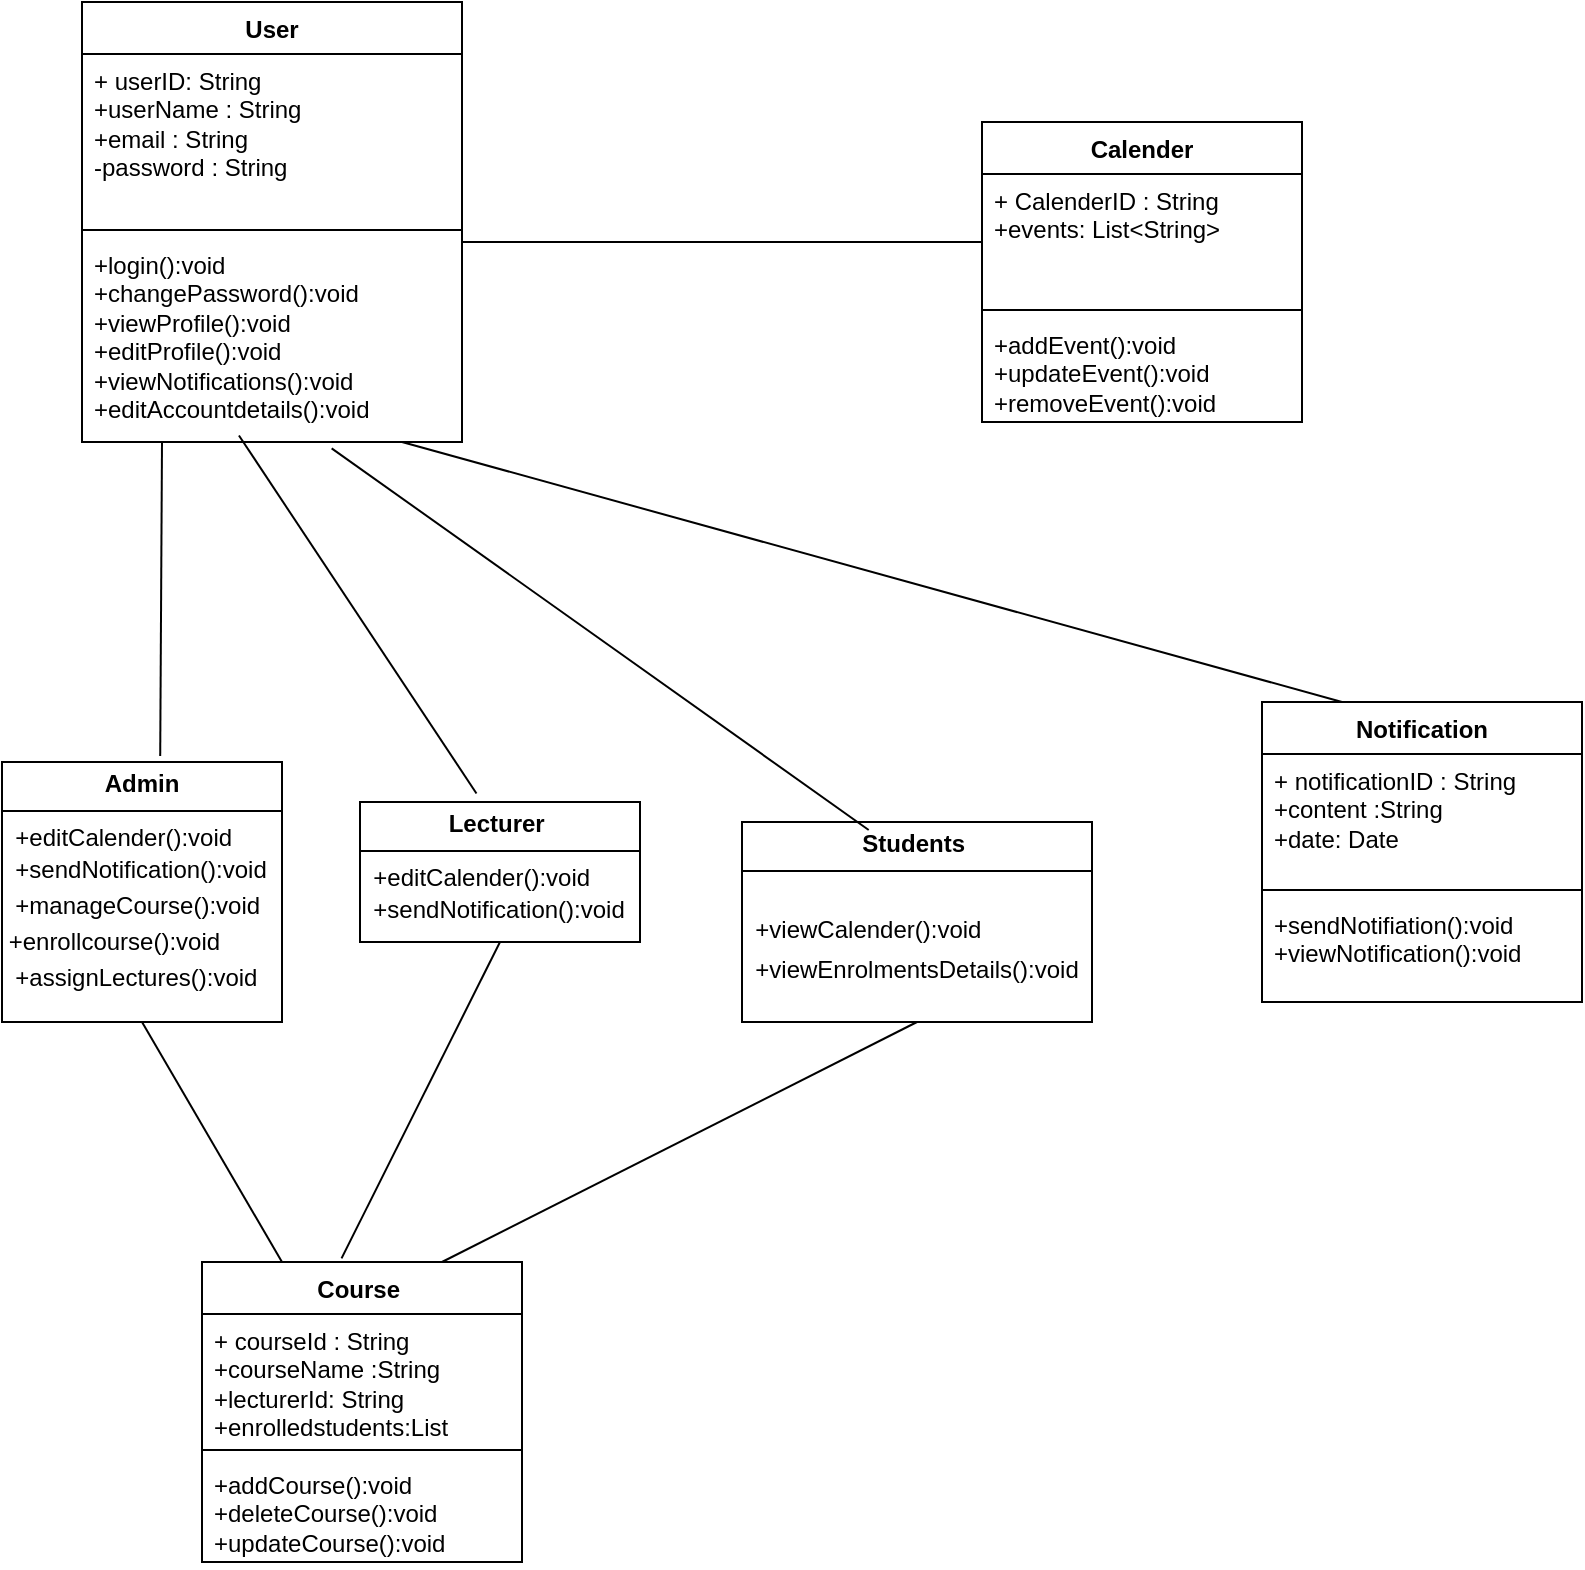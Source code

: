 <mxfile version="25.0.2">
  <diagram name="Page-1" id="5u88LtNzf2QG0sXdvS75">
    <mxGraphModel dx="4780" dy="2927" grid="1" gridSize="10" guides="1" tooltips="1" connect="1" arrows="1" fold="1" page="1" pageScale="1" pageWidth="850" pageHeight="1100" math="0" shadow="0">
      <root>
        <mxCell id="0" />
        <mxCell id="1" parent="0" />
        <mxCell id="KoyVNCsmSRkJqI4jsK9u-1" value="User" style="swimlane;fontStyle=1;align=center;verticalAlign=top;childLayout=stackLayout;horizontal=1;startSize=26;horizontalStack=0;resizeParent=1;resizeParentMax=0;resizeLast=0;collapsible=1;marginBottom=0;whiteSpace=wrap;html=1;" parent="1" vertex="1">
          <mxGeometry x="50" y="20" width="190" height="220" as="geometry" />
        </mxCell>
        <mxCell id="KoyVNCsmSRkJqI4jsK9u-2" value="+ userID: String&lt;div&gt;+userName : String&lt;/div&gt;&lt;div&gt;+email : String&lt;/div&gt;&lt;div&gt;-password : String&lt;/div&gt;&lt;div&gt;&lt;br&gt;&lt;/div&gt;" style="text;strokeColor=none;fillColor=none;align=left;verticalAlign=top;spacingLeft=4;spacingRight=4;overflow=hidden;rotatable=0;points=[[0,0.5],[1,0.5]];portConstraint=eastwest;whiteSpace=wrap;html=1;" parent="KoyVNCsmSRkJqI4jsK9u-1" vertex="1">
          <mxGeometry y="26" width="190" height="84" as="geometry" />
        </mxCell>
        <mxCell id="KoyVNCsmSRkJqI4jsK9u-3" value="" style="line;strokeWidth=1;fillColor=none;align=left;verticalAlign=middle;spacingTop=-1;spacingLeft=3;spacingRight=3;rotatable=0;labelPosition=right;points=[];portConstraint=eastwest;strokeColor=inherit;" parent="KoyVNCsmSRkJqI4jsK9u-1" vertex="1">
          <mxGeometry y="110" width="190" height="8" as="geometry" />
        </mxCell>
        <mxCell id="KoyVNCsmSRkJqI4jsK9u-4" value="+login():void&lt;div&gt;+changePassword():void&lt;/div&gt;&lt;div&gt;+viewProfile():void&lt;/div&gt;&lt;div&gt;+editProfile():void&lt;/div&gt;&lt;div&gt;+viewNotifications():void&lt;/div&gt;&lt;div&gt;+editAccountdetails():void&lt;/div&gt;&lt;div&gt;&amp;nbsp;&lt;/div&gt;&lt;div&gt;&lt;br&gt;&lt;/div&gt;&lt;div&gt;&lt;br&gt;&lt;/div&gt;" style="text;strokeColor=none;fillColor=none;align=left;verticalAlign=top;spacingLeft=4;spacingRight=4;overflow=hidden;rotatable=0;points=[[0,0.5],[1,0.5]];portConstraint=eastwest;whiteSpace=wrap;html=1;" parent="KoyVNCsmSRkJqI4jsK9u-1" vertex="1">
          <mxGeometry y="118" width="190" height="102" as="geometry" />
        </mxCell>
        <mxCell id="KoyVNCsmSRkJqI4jsK9u-5" value="Course&amp;nbsp;" style="swimlane;fontStyle=1;align=center;verticalAlign=top;childLayout=stackLayout;horizontal=1;startSize=26;horizontalStack=0;resizeParent=1;resizeParentMax=0;resizeLast=0;collapsible=1;marginBottom=0;whiteSpace=wrap;html=1;" parent="1" vertex="1">
          <mxGeometry x="110" y="650" width="160" height="150" as="geometry" />
        </mxCell>
        <mxCell id="KoyVNCsmSRkJqI4jsK9u-6" value="+ courseId : String&lt;div&gt;+courseName :String&lt;/div&gt;&lt;div&gt;+lecturerId: String&lt;/div&gt;&lt;div&gt;+enrolledstudents:List&lt;/div&gt;&lt;div&gt;&lt;br&gt;&lt;/div&gt;" style="text;strokeColor=none;fillColor=none;align=left;verticalAlign=top;spacingLeft=4;spacingRight=4;overflow=hidden;rotatable=0;points=[[0,0.5],[1,0.5]];portConstraint=eastwest;whiteSpace=wrap;html=1;" parent="KoyVNCsmSRkJqI4jsK9u-5" vertex="1">
          <mxGeometry y="26" width="160" height="64" as="geometry" />
        </mxCell>
        <mxCell id="KoyVNCsmSRkJqI4jsK9u-7" value="" style="line;strokeWidth=1;fillColor=none;align=left;verticalAlign=middle;spacingTop=-1;spacingLeft=3;spacingRight=3;rotatable=0;labelPosition=right;points=[];portConstraint=eastwest;strokeColor=inherit;" parent="KoyVNCsmSRkJqI4jsK9u-5" vertex="1">
          <mxGeometry y="90" width="160" height="8" as="geometry" />
        </mxCell>
        <mxCell id="KoyVNCsmSRkJqI4jsK9u-8" value="+addCourse():void&amp;nbsp;&lt;div&gt;+deleteCourse():void&amp;nbsp;&lt;/div&gt;&lt;div&gt;+updateCourse():void&amp;nbsp;&lt;/div&gt;" style="text;strokeColor=none;fillColor=none;align=left;verticalAlign=top;spacingLeft=4;spacingRight=4;overflow=hidden;rotatable=0;points=[[0,0.5],[1,0.5]];portConstraint=eastwest;whiteSpace=wrap;html=1;" parent="KoyVNCsmSRkJqI4jsK9u-5" vertex="1">
          <mxGeometry y="98" width="160" height="52" as="geometry" />
        </mxCell>
        <mxCell id="_yiKcH9AdzgUnOhhQcYI-1" value="&lt;p style=&quot;margin:0px;margin-top:4px;text-align:center;&quot;&gt;&lt;b&gt;Admin&lt;/b&gt;&lt;/p&gt;&lt;hr size=&quot;1&quot; style=&quot;border-style:solid;&quot;&gt;&lt;div style=&quot;height:2px;&quot;&gt;&amp;nbsp; +editCalender():void&lt;/div&gt;&lt;div style=&quot;height:2px;&quot;&gt;&lt;br&gt;&lt;/div&gt;&lt;div style=&quot;height:2px;&quot;&gt;&lt;br&gt;&lt;/div&gt;&lt;div style=&quot;height:2px;&quot;&gt;&lt;br&gt;&lt;/div&gt;&lt;div style=&quot;height:2px;&quot;&gt;&lt;br&gt;&lt;/div&gt;&lt;div style=&quot;height:2px;&quot;&gt;&lt;br&gt;&lt;/div&gt;&lt;div style=&quot;height:2px;&quot;&gt;&lt;br&gt;&lt;/div&gt;&lt;div style=&quot;height:2px;&quot;&gt;&lt;br&gt;&lt;/div&gt;&lt;div style=&quot;height:2px;&quot;&gt;&amp;nbsp; +sendNotification():void&lt;/div&gt;&lt;div style=&quot;height:2px;&quot;&gt;&amp;nbsp;&lt;/div&gt;&lt;div style=&quot;height:2px;&quot;&gt;&lt;br&gt;&lt;/div&gt;&lt;div style=&quot;height:2px;&quot;&gt;&lt;br&gt;&lt;/div&gt;&lt;div style=&quot;height:2px;&quot;&gt;&lt;br&gt;&lt;/div&gt;&lt;div style=&quot;height:2px;&quot;&gt;&lt;br&gt;&lt;/div&gt;&lt;div style=&quot;height:2px;&quot;&gt;&lt;br&gt;&lt;/div&gt;&lt;div style=&quot;height:2px;&quot;&gt;&amp;nbsp;&amp;nbsp;&lt;/div&gt;&lt;div style=&quot;height:2px;&quot;&gt;&amp;nbsp; &amp;nbsp;&lt;/div&gt;&lt;div style=&quot;height:2px;&quot;&gt;&amp;nbsp; +manageCourse():void&lt;/div&gt;&lt;div style=&quot;height:2px;&quot;&gt;&amp;nbsp;&lt;/div&gt;&lt;div style=&quot;height:2px;&quot;&gt;&lt;br&gt;&lt;/div&gt;&lt;div style=&quot;height:2px;&quot;&gt;&lt;br&gt;&lt;/div&gt;&lt;div style=&quot;height:2px;&quot;&gt;&lt;br&gt;&lt;/div&gt;&lt;div style=&quot;height:2px;&quot;&gt;&lt;br&gt;&lt;/div&gt;&lt;div style=&quot;height:2px;&quot;&gt;&lt;br&gt;&lt;/div&gt;&lt;div style=&quot;height:2px;&quot;&gt;&amp;nbsp;&amp;nbsp;&lt;/div&gt;&lt;div style=&quot;height:2px;&quot;&gt;&amp;nbsp;&amp;nbsp;&lt;/div&gt;&lt;div style=&quot;height:2px;&quot;&gt;&amp;nbsp;+enrollcourse():void&lt;/div&gt;&lt;div style=&quot;height:2px;&quot;&gt;&lt;br&gt;&lt;/div&gt;&lt;div style=&quot;height:2px;&quot;&gt;&lt;br&gt;&lt;/div&gt;&lt;div style=&quot;height:2px;&quot;&gt;&lt;br&gt;&lt;/div&gt;&lt;div style=&quot;height:2px;&quot;&gt;&amp;nbsp;&lt;/div&gt;&lt;div style=&quot;height:2px;&quot;&gt;&lt;br&gt;&lt;/div&gt;&lt;div style=&quot;height:2px;&quot;&gt;&lt;br&gt;&lt;/div&gt;&lt;div style=&quot;height:2px;&quot;&gt;&lt;br&gt;&lt;/div&gt;&lt;div style=&quot;height:2px;&quot;&gt;&lt;br&gt;&lt;/div&gt;&lt;div style=&quot;height:2px;&quot;&gt;&amp;nbsp; +assignLectures():void&amp;nbsp;&lt;/div&gt;" style="verticalAlign=top;align=left;overflow=fill;html=1;whiteSpace=wrap;" parent="1" vertex="1">
          <mxGeometry x="10" y="400" width="140" height="130" as="geometry" />
        </mxCell>
        <mxCell id="_yiKcH9AdzgUnOhhQcYI-2" value="&lt;p style=&quot;margin:0px;margin-top:4px;text-align:center;&quot;&gt;&lt;b&gt;Lecturer&amp;nbsp;&lt;/b&gt;&lt;/p&gt;&lt;hr size=&quot;1&quot; style=&quot;border-style:solid;&quot;&gt;&lt;div style=&quot;height:2px;&quot;&gt;&amp;nbsp; +editCalender():void&lt;/div&gt;&lt;div style=&quot;height:2px;&quot;&gt;&lt;br&gt;&lt;/div&gt;&lt;div style=&quot;height:2px;&quot;&gt;&lt;br&gt;&lt;/div&gt;&lt;div style=&quot;height:2px;&quot;&gt;&lt;br&gt;&lt;/div&gt;&lt;div style=&quot;height:2px;&quot;&gt;&lt;br&gt;&lt;/div&gt;&lt;div style=&quot;height:2px;&quot;&gt;&lt;br&gt;&lt;/div&gt;&lt;div style=&quot;height:2px;&quot;&gt;&lt;br&gt;&lt;/div&gt;&lt;div style=&quot;height:2px;&quot;&gt;&lt;br&gt;&lt;/div&gt;&lt;div style=&quot;height:2px;&quot;&gt;&amp;nbsp; +sendNotification():void&lt;/div&gt;&lt;div style=&quot;height:2px;&quot;&gt;&amp;nbsp;&lt;/div&gt;&lt;div style=&quot;height:2px;&quot;&gt;&lt;br&gt;&lt;/div&gt;&lt;div style=&quot;height:2px;&quot;&gt;&lt;br&gt;&lt;/div&gt;&lt;div style=&quot;height:2px;&quot;&gt;&lt;br&gt;&lt;/div&gt;&lt;div style=&quot;height:2px;&quot;&gt;&lt;br&gt;&lt;/div&gt;&lt;div style=&quot;height:2px;&quot;&gt;&lt;br&gt;&lt;/div&gt;&lt;div style=&quot;height:2px;&quot;&gt;&amp;nbsp;&amp;nbsp;&lt;/div&gt;&lt;div style=&quot;height:2px;&quot;&gt;&amp;nbsp; &amp;nbsp;&lt;/div&gt;&lt;div style=&quot;height:2px;&quot;&gt;&amp;nbsp;&lt;/div&gt;&lt;div style=&quot;height:2px;&quot;&gt;&lt;br&gt;&lt;/div&gt;&lt;div style=&quot;height:2px;&quot;&gt;&lt;br&gt;&lt;/div&gt;&lt;div style=&quot;height:2px;&quot;&gt;&lt;br&gt;&lt;/div&gt;&lt;div style=&quot;height:2px;&quot;&gt;&lt;br&gt;&lt;/div&gt;&lt;div style=&quot;height:2px;&quot;&gt;&lt;br&gt;&lt;/div&gt;&lt;div style=&quot;height:2px;&quot;&gt;&amp;nbsp;&amp;nbsp;&lt;/div&gt;&lt;div style=&quot;height:2px;&quot;&gt;&amp;nbsp;&amp;nbsp;&lt;/div&gt;&lt;div style=&quot;height:2px;&quot;&gt;&amp;nbsp;&lt;/div&gt;" style="verticalAlign=top;align=left;overflow=fill;html=1;whiteSpace=wrap;" parent="1" vertex="1">
          <mxGeometry x="189" y="420" width="140" height="70" as="geometry" />
        </mxCell>
        <mxCell id="_yiKcH9AdzgUnOhhQcYI-4" value="&lt;p style=&quot;margin:0px;margin-top:4px;text-align:center;&quot;&gt;&lt;b&gt;Students&amp;nbsp;&lt;/b&gt;&lt;/p&gt;&lt;hr size=&quot;1&quot; style=&quot;border-style:solid;&quot;&gt;&lt;div style=&quot;height:2px;&quot;&gt;&amp;nbsp;&amp;nbsp;&lt;/div&gt;&lt;div style=&quot;height:2px;&quot;&gt;&lt;br&gt;&lt;/div&gt;&lt;div style=&quot;height:2px;&quot;&gt;&lt;br&gt;&lt;/div&gt;&lt;div style=&quot;height:2px;&quot;&gt;&lt;br&gt;&lt;/div&gt;&lt;div style=&quot;height:2px;&quot;&gt;&lt;br&gt;&lt;/div&gt;&lt;div style=&quot;height:2px;&quot;&gt;&lt;br&gt;&lt;/div&gt;&lt;div style=&quot;height:2px;&quot;&gt;&lt;br&gt;&lt;/div&gt;&lt;div style=&quot;height:2px;&quot;&gt;&lt;br&gt;&lt;/div&gt;&lt;div style=&quot;height:2px;&quot;&gt;&amp;nbsp; +viewCalender():void&lt;/div&gt;&lt;div style=&quot;height:2px;&quot;&gt;&amp;nbsp;&lt;/div&gt;&lt;div style=&quot;height:2px;&quot;&gt;&lt;br&gt;&lt;/div&gt;&lt;div style=&quot;height:2px;&quot;&gt;&lt;br&gt;&lt;/div&gt;&lt;div style=&quot;height:2px;&quot;&gt;&lt;br&gt;&lt;/div&gt;&lt;div style=&quot;height:2px;&quot;&gt;&lt;br&gt;&lt;/div&gt;&lt;div style=&quot;height:2px;&quot;&gt;&lt;br&gt;&lt;/div&gt;&lt;div style=&quot;height:2px;&quot;&gt;&amp;nbsp;&amp;nbsp;&lt;/div&gt;&lt;div style=&quot;height:2px;&quot;&gt;&amp;nbsp; &amp;nbsp;&lt;/div&gt;&lt;div style=&quot;height:2px;&quot;&gt;&amp;nbsp;&lt;/div&gt;&lt;div style=&quot;height:2px;&quot;&gt;&amp;nbsp; +viewEnrolmentsDetails():void&lt;/div&gt;&lt;div style=&quot;height:2px;&quot;&gt;&lt;br&gt;&lt;/div&gt;&lt;div style=&quot;height:2px;&quot;&gt;&lt;br&gt;&lt;/div&gt;&lt;div style=&quot;height:2px;&quot;&gt;&lt;br&gt;&lt;/div&gt;&lt;div style=&quot;height:2px;&quot;&gt;&lt;br&gt;&lt;/div&gt;&lt;div style=&quot;height:2px;&quot;&gt;&amp;nbsp;&amp;nbsp;&lt;/div&gt;&lt;div style=&quot;height:2px;&quot;&gt;&amp;nbsp;&amp;nbsp;&lt;/div&gt;&lt;div style=&quot;height:2px;&quot;&gt;&amp;nbsp;&lt;/div&gt;" style="verticalAlign=top;align=left;overflow=fill;html=1;whiteSpace=wrap;" parent="1" vertex="1">
          <mxGeometry x="380" y="430" width="175" height="100" as="geometry" />
        </mxCell>
        <mxCell id="s9UFeRk9iIAQ5X5mQDSi-9" value="Notification" style="swimlane;fontStyle=1;align=center;verticalAlign=top;childLayout=stackLayout;horizontal=1;startSize=26;horizontalStack=0;resizeParent=1;resizeParentMax=0;resizeLast=0;collapsible=1;marginBottom=0;whiteSpace=wrap;html=1;" parent="1" vertex="1">
          <mxGeometry x="640" y="370" width="160" height="150" as="geometry" />
        </mxCell>
        <mxCell id="s9UFeRk9iIAQ5X5mQDSi-10" value="+ notificationID : String&lt;div&gt;+content :String&lt;/div&gt;&lt;div&gt;+date: Date&lt;/div&gt;&lt;div&gt;&lt;br&gt;&lt;/div&gt;" style="text;strokeColor=none;fillColor=none;align=left;verticalAlign=top;spacingLeft=4;spacingRight=4;overflow=hidden;rotatable=0;points=[[0,0.5],[1,0.5]];portConstraint=eastwest;whiteSpace=wrap;html=1;" parent="s9UFeRk9iIAQ5X5mQDSi-9" vertex="1">
          <mxGeometry y="26" width="160" height="64" as="geometry" />
        </mxCell>
        <mxCell id="s9UFeRk9iIAQ5X5mQDSi-11" value="" style="line;strokeWidth=1;fillColor=none;align=left;verticalAlign=middle;spacingTop=-1;spacingLeft=3;spacingRight=3;rotatable=0;labelPosition=right;points=[];portConstraint=eastwest;strokeColor=inherit;" parent="s9UFeRk9iIAQ5X5mQDSi-9" vertex="1">
          <mxGeometry y="90" width="160" height="8" as="geometry" />
        </mxCell>
        <mxCell id="s9UFeRk9iIAQ5X5mQDSi-12" value="+sendNotifiation():void&amp;nbsp;&lt;div&gt;+viewNotification():void&amp;nbsp;&lt;/div&gt;" style="text;strokeColor=none;fillColor=none;align=left;verticalAlign=top;spacingLeft=4;spacingRight=4;overflow=hidden;rotatable=0;points=[[0,0.5],[1,0.5]];portConstraint=eastwest;whiteSpace=wrap;html=1;" parent="s9UFeRk9iIAQ5X5mQDSi-9" vertex="1">
          <mxGeometry y="98" width="160" height="52" as="geometry" />
        </mxCell>
        <mxCell id="s9UFeRk9iIAQ5X5mQDSi-15" value="Calender" style="swimlane;fontStyle=1;align=center;verticalAlign=top;childLayout=stackLayout;horizontal=1;startSize=26;horizontalStack=0;resizeParent=1;resizeParentMax=0;resizeLast=0;collapsible=1;marginBottom=0;whiteSpace=wrap;html=1;" parent="1" vertex="1">
          <mxGeometry x="500" y="80" width="160" height="150" as="geometry" />
        </mxCell>
        <mxCell id="s9UFeRk9iIAQ5X5mQDSi-16" value="+ CalenderID : String&lt;div&gt;+events: List&amp;lt;String&amp;gt;&lt;/div&gt;&lt;div&gt;&lt;br&gt;&lt;/div&gt;" style="text;strokeColor=none;fillColor=none;align=left;verticalAlign=top;spacingLeft=4;spacingRight=4;overflow=hidden;rotatable=0;points=[[0,0.5],[1,0.5]];portConstraint=eastwest;whiteSpace=wrap;html=1;" parent="s9UFeRk9iIAQ5X5mQDSi-15" vertex="1">
          <mxGeometry y="26" width="160" height="64" as="geometry" />
        </mxCell>
        <mxCell id="s9UFeRk9iIAQ5X5mQDSi-17" value="" style="line;strokeWidth=1;fillColor=none;align=left;verticalAlign=middle;spacingTop=-1;spacingLeft=3;spacingRight=3;rotatable=0;labelPosition=right;points=[];portConstraint=eastwest;strokeColor=inherit;" parent="s9UFeRk9iIAQ5X5mQDSi-15" vertex="1">
          <mxGeometry y="90" width="160" height="8" as="geometry" />
        </mxCell>
        <mxCell id="s9UFeRk9iIAQ5X5mQDSi-18" value="+addEvent():void&lt;div&gt;+updateEvent():void&lt;/div&gt;&lt;div&gt;+removeEvent():void&lt;/div&gt;" style="text;strokeColor=none;fillColor=none;align=left;verticalAlign=top;spacingLeft=4;spacingRight=4;overflow=hidden;rotatable=0;points=[[0,0.5],[1,0.5]];portConstraint=eastwest;whiteSpace=wrap;html=1;" parent="s9UFeRk9iIAQ5X5mQDSi-15" vertex="1">
          <mxGeometry y="98" width="160" height="52" as="geometry" />
        </mxCell>
        <mxCell id="6WVDBY3tOEkb1bJBoo_2-4" value="" style="line;strokeWidth=1;fillColor=none;align=left;verticalAlign=middle;spacingTop=-1;spacingLeft=3;spacingRight=3;rotatable=0;labelPosition=right;points=[];portConstraint=eastwest;strokeColor=inherit;" parent="1" vertex="1">
          <mxGeometry x="240" y="110" width="260" height="60" as="geometry" />
        </mxCell>
        <mxCell id="6WVDBY3tOEkb1bJBoo_2-12" value="" style="endArrow=none;html=1;rounded=0;exitX=0.565;exitY=-0.023;exitDx=0;exitDy=0;exitPerimeter=0;" parent="1" source="_yiKcH9AdzgUnOhhQcYI-1" edge="1">
          <mxGeometry width="50" height="50" relative="1" as="geometry">
            <mxPoint x="40" y="290" as="sourcePoint" />
            <mxPoint x="90" y="240" as="targetPoint" />
          </mxGeometry>
        </mxCell>
        <mxCell id="6WVDBY3tOEkb1bJBoo_2-13" value="" style="endArrow=none;html=1;rounded=0;exitX=0.416;exitY=-0.061;exitDx=0;exitDy=0;exitPerimeter=0;entryX=0.413;entryY=0.968;entryDx=0;entryDy=0;entryPerimeter=0;" parent="1" source="_yiKcH9AdzgUnOhhQcYI-2" target="KoyVNCsmSRkJqI4jsK9u-4" edge="1">
          <mxGeometry width="50" height="50" relative="1" as="geometry">
            <mxPoint x="150" y="360" as="sourcePoint" />
            <mxPoint x="200" y="310" as="targetPoint" />
          </mxGeometry>
        </mxCell>
        <mxCell id="6WVDBY3tOEkb1bJBoo_2-14" value="" style="endArrow=none;html=1;rounded=0;entryX=0.657;entryY=1.031;entryDx=0;entryDy=0;entryPerimeter=0;exitX=0.362;exitY=0.04;exitDx=0;exitDy=0;exitPerimeter=0;" parent="1" source="_yiKcH9AdzgUnOhhQcYI-4" target="KoyVNCsmSRkJqI4jsK9u-4" edge="1">
          <mxGeometry width="50" height="50" relative="1" as="geometry">
            <mxPoint x="320" y="360" as="sourcePoint" />
            <mxPoint x="370" y="310" as="targetPoint" />
          </mxGeometry>
        </mxCell>
        <mxCell id="6WVDBY3tOEkb1bJBoo_2-15" value="" style="endArrow=none;html=1;rounded=0;entryX=0.5;entryY=1;entryDx=0;entryDy=0;exitX=0.25;exitY=0;exitDx=0;exitDy=0;" parent="1" source="KoyVNCsmSRkJqI4jsK9u-5" target="_yiKcH9AdzgUnOhhQcYI-1" edge="1">
          <mxGeometry width="50" height="50" relative="1" as="geometry">
            <mxPoint x="60" y="620" as="sourcePoint" />
            <mxPoint x="110" y="570" as="targetPoint" />
          </mxGeometry>
        </mxCell>
        <mxCell id="6WVDBY3tOEkb1bJBoo_2-16" value="" style="endArrow=none;html=1;rounded=0;entryX=0.5;entryY=1;entryDx=0;entryDy=0;exitX=0.436;exitY=-0.012;exitDx=0;exitDy=0;exitPerimeter=0;" parent="1" source="KoyVNCsmSRkJqI4jsK9u-5" target="_yiKcH9AdzgUnOhhQcYI-2" edge="1">
          <mxGeometry width="50" height="50" relative="1" as="geometry">
            <mxPoint x="189" y="600" as="sourcePoint" />
            <mxPoint x="239" y="550" as="targetPoint" />
          </mxGeometry>
        </mxCell>
        <mxCell id="6WVDBY3tOEkb1bJBoo_2-17" value="" style="endArrow=none;html=1;rounded=0;entryX=0.5;entryY=1;entryDx=0;entryDy=0;exitX=0.75;exitY=0;exitDx=0;exitDy=0;" parent="1" source="KoyVNCsmSRkJqI4jsK9u-5" target="_yiKcH9AdzgUnOhhQcYI-4" edge="1">
          <mxGeometry width="50" height="50" relative="1" as="geometry">
            <mxPoint x="420" y="670" as="sourcePoint" />
            <mxPoint x="470" y="620" as="targetPoint" />
          </mxGeometry>
        </mxCell>
        <mxCell id="6WVDBY3tOEkb1bJBoo_2-18" value="" style="endArrow=none;html=1;rounded=0;entryX=0.657;entryY=1.031;entryDx=0;entryDy=0;entryPerimeter=0;exitX=0.25;exitY=0;exitDx=0;exitDy=0;" parent="1" source="s9UFeRk9iIAQ5X5mQDSi-9" edge="1">
          <mxGeometry width="50" height="50" relative="1" as="geometry">
            <mxPoint x="478" y="431" as="sourcePoint" />
            <mxPoint x="210" y="240" as="targetPoint" />
          </mxGeometry>
        </mxCell>
      </root>
    </mxGraphModel>
  </diagram>
</mxfile>
